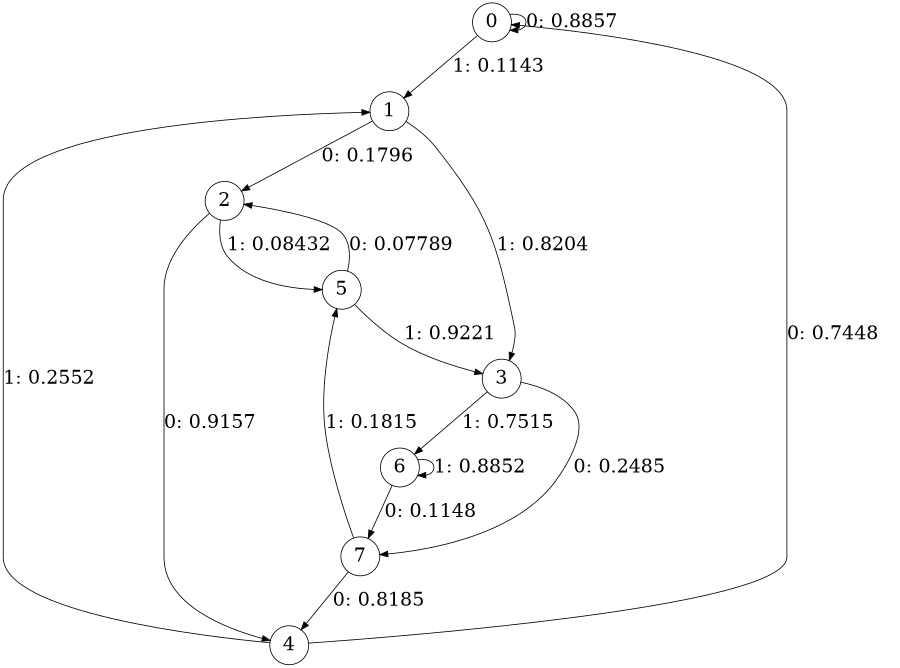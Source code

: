 digraph "phase1random.txt" {
size = "6,8.5";
ratio = "fill";
node [shape = circle];
node [fontsize = 24];
edge [fontsize = 24];
0 -> 0 [label = "0: 0.8857   "];
0 -> 1 [label = "1: 0.1143   "];
1 -> 2 [label = "0: 0.1796   "];
1 -> 3 [label = "1: 0.8204   "];
2 -> 4 [label = "0: 0.9157   "];
2 -> 5 [label = "1: 0.08432  "];
3 -> 7 [label = "0: 0.2485   "];
3 -> 6 [label = "1: 0.7515   "];
4 -> 0 [label = "0: 0.7448   "];
4 -> 1 [label = "1: 0.2552   "];
5 -> 2 [label = "0: 0.07789  "];
5 -> 3 [label = "1: 0.9221   "];
6 -> 7 [label = "0: 0.1148   "];
6 -> 6 [label = "1: 0.8852   "];
7 -> 4 [label = "0: 0.8185   "];
7 -> 5 [label = "1: 0.1815   "];
}